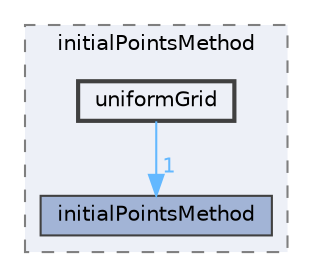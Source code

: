 digraph "applications/utilities/mesh/generation/foamyMesh/conformalVoronoiMesh/initialPointsMethod/uniformGrid"
{
 // LATEX_PDF_SIZE
  bgcolor="transparent";
  edge [fontname=Helvetica,fontsize=10,labelfontname=Helvetica,labelfontsize=10];
  node [fontname=Helvetica,fontsize=10,shape=box,height=0.2,width=0.4];
  compound=true
  subgraph clusterdir_8fe8a2be90de25befe5b2e9b512a52aa {
    graph [ bgcolor="#edf0f7", pencolor="grey50", label="initialPointsMethod", fontname=Helvetica,fontsize=10 style="filled,dashed", URL="dir_8fe8a2be90de25befe5b2e9b512a52aa.html",tooltip=""]
  dir_6320d834263f3367c754599438b3baf0 [label="initialPointsMethod", fillcolor="#a2b4d6", color="grey25", style="filled", URL="dir_6320d834263f3367c754599438b3baf0.html",tooltip=""];
  dir_81cdc1aec1ec9403756258b8b55ffd22 [label="uniformGrid", fillcolor="#edf0f7", color="grey25", style="filled,bold", URL="dir_81cdc1aec1ec9403756258b8b55ffd22.html",tooltip=""];
  }
  dir_81cdc1aec1ec9403756258b8b55ffd22->dir_6320d834263f3367c754599438b3baf0 [headlabel="1", labeldistance=1.5 headhref="dir_004215_001851.html" href="dir_004215_001851.html" color="steelblue1" fontcolor="steelblue1"];
}
